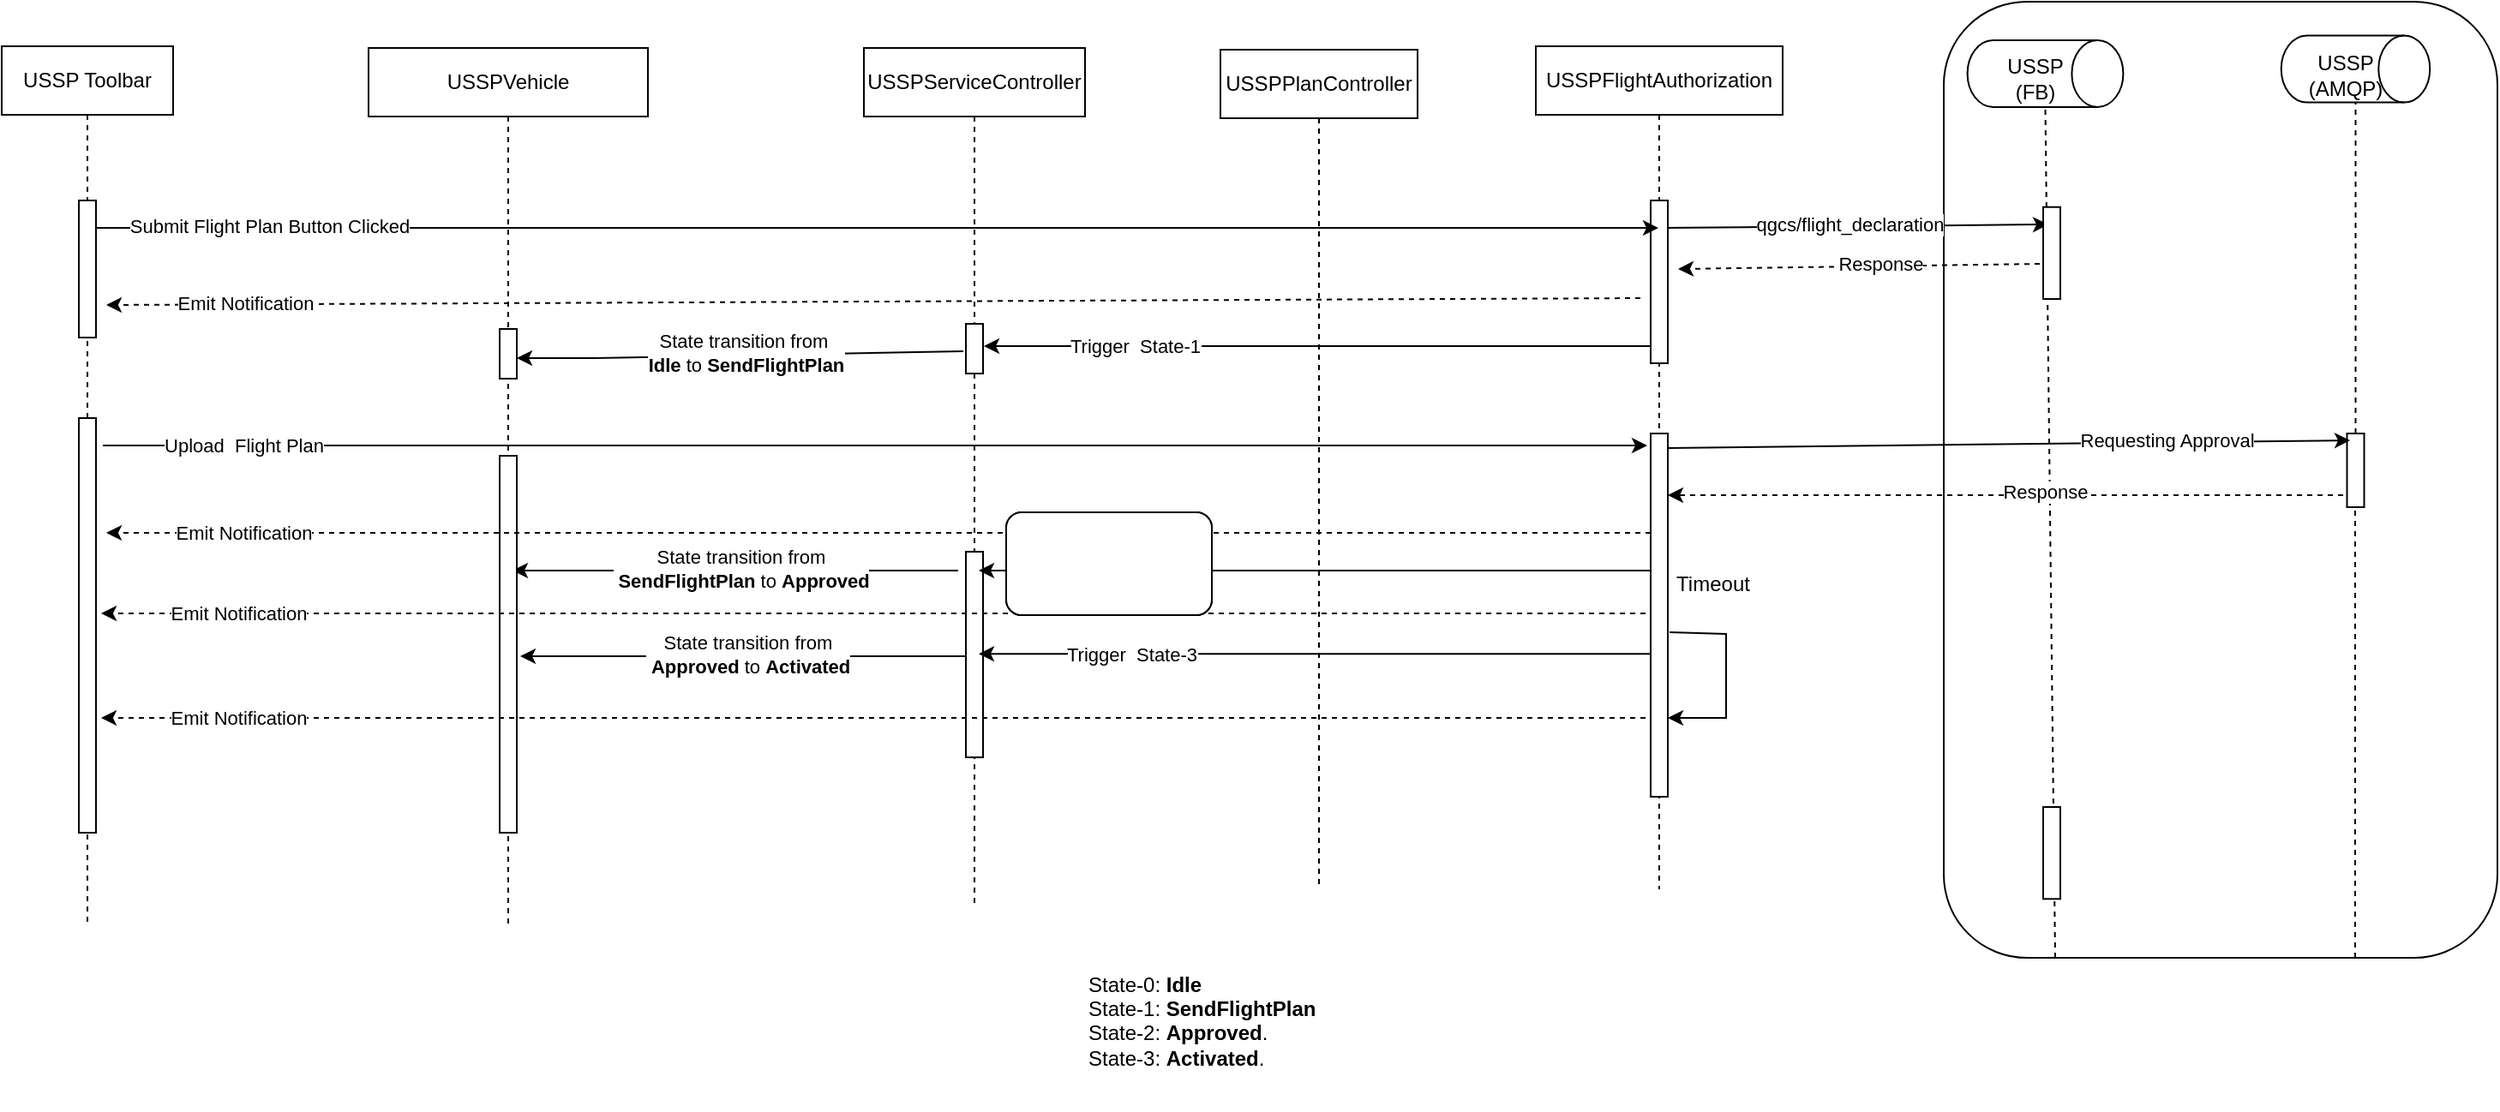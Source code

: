 <mxfile version="22.0.3" type="device">
  <diagram name="Page-1" id="rgzYKHya9oizqAIKKXlI">
    <mxGraphModel dx="3054" dy="1363" grid="1" gridSize="10" guides="1" tooltips="1" connect="1" arrows="1" fold="1" page="1" pageScale="1" pageWidth="850" pageHeight="1100" math="0" shadow="0">
      <root>
        <mxCell id="0" />
        <mxCell id="1" parent="0" />
        <mxCell id="KI7-48ItUX7r2pZbDz1g-1" value="" style="rounded=1;whiteSpace=wrap;html=1;" vertex="1" parent="1">
          <mxGeometry x="57" y="92" width="323" height="558" as="geometry" />
        </mxCell>
        <mxCell id="KI7-48ItUX7r2pZbDz1g-2" value="USSPFlightAuthorization" style="shape=umlLifeline;perimeter=lifelinePerimeter;whiteSpace=wrap;html=1;container=1;collapsible=0;recursiveResize=0;outlineConnect=0;" vertex="1" parent="1">
          <mxGeometry x="-181" y="118" width="144" height="492" as="geometry" />
        </mxCell>
        <mxCell id="KI7-48ItUX7r2pZbDz1g-3" value="" style="endArrow=classic;html=1;rounded=0;" edge="1" parent="KI7-48ItUX7r2pZbDz1g-2">
          <mxGeometry width="50" height="50" relative="1" as="geometry">
            <mxPoint x="74" y="106" as="sourcePoint" />
            <mxPoint x="299" y="104" as="targetPoint" />
          </mxGeometry>
        </mxCell>
        <mxCell id="KI7-48ItUX7r2pZbDz1g-4" value="&lt;div tabindex=&quot;0&quot; role=&quot;button&quot; style=&quot;font-size: 11px;&quot;&gt;&lt;div class=&quot;sc-hHOBiw iHxTBu&quot; style=&quot;font-size: 11px;&quot;&gt;qgcs/flight_declaration&lt;/div&gt;&lt;/div&gt;" style="edgeLabel;html=1;align=center;verticalAlign=middle;resizable=0;points=[];" connectable="0" vertex="1" parent="KI7-48ItUX7r2pZbDz1g-3">
          <mxGeometry x="-0.031" y="1" relative="1" as="geometry">
            <mxPoint as="offset" />
          </mxGeometry>
        </mxCell>
        <mxCell id="KI7-48ItUX7r2pZbDz1g-5" value="" style="html=1;points=[];perimeter=orthogonalPerimeter;outlineConnect=0;targetShapes=umlLifeline;portConstraint=eastwest;newEdgeStyle={&quot;edgeStyle&quot;:&quot;elbowEdgeStyle&quot;,&quot;elbow&quot;:&quot;vertical&quot;,&quot;curved&quot;:0,&quot;rounded&quot;:0};" vertex="1" parent="KI7-48ItUX7r2pZbDz1g-2">
          <mxGeometry x="67" y="90" width="10" height="95" as="geometry" />
        </mxCell>
        <mxCell id="KI7-48ItUX7r2pZbDz1g-6" value="" style="html=1;points=[];perimeter=orthogonalPerimeter;outlineConnect=0;targetShapes=umlLifeline;portConstraint=eastwest;newEdgeStyle={&quot;edgeStyle&quot;:&quot;elbowEdgeStyle&quot;,&quot;elbow&quot;:&quot;vertical&quot;,&quot;curved&quot;:0,&quot;rounded&quot;:0};" vertex="1" parent="KI7-48ItUX7r2pZbDz1g-2">
          <mxGeometry x="67" y="226" width="10" height="212" as="geometry" />
        </mxCell>
        <mxCell id="KI7-48ItUX7r2pZbDz1g-7" value="" style="endArrow=classic;html=1;rounded=0;" edge="1" parent="KI7-48ItUX7r2pZbDz1g-2" target="KI7-48ItUX7r2pZbDz1g-6">
          <mxGeometry width="50" height="50" relative="1" as="geometry">
            <mxPoint x="78" y="342" as="sourcePoint" />
            <mxPoint x="77" y="368" as="targetPoint" />
            <Array as="points">
              <mxPoint x="111" y="343" />
              <mxPoint x="111" y="392" />
            </Array>
          </mxGeometry>
        </mxCell>
        <mxCell id="KI7-48ItUX7r2pZbDz1g-8" value="Timeout" style="text;html=1;align=center;verticalAlign=middle;resizable=0;points=[];autosize=1;strokeColor=none;fillColor=none;" vertex="1" parent="KI7-48ItUX7r2pZbDz1g-2">
          <mxGeometry x="72" y="301" width="61" height="26" as="geometry" />
        </mxCell>
        <mxCell id="KI7-48ItUX7r2pZbDz1g-9" value="USSPPlanController" style="shape=umlLifeline;perimeter=lifelinePerimeter;whiteSpace=wrap;html=1;container=1;collapsible=0;recursiveResize=0;outlineConnect=0;" vertex="1" parent="1">
          <mxGeometry x="-365" y="120" width="115" height="490" as="geometry" />
        </mxCell>
        <mxCell id="KI7-48ItUX7r2pZbDz1g-10" value="USSPServiceController" style="shape=umlLifeline;perimeter=lifelinePerimeter;whiteSpace=wrap;html=1;container=1;collapsible=0;recursiveResize=0;outlineConnect=0;" vertex="1" parent="1">
          <mxGeometry x="-573" y="119" width="129" height="501" as="geometry" />
        </mxCell>
        <mxCell id="KI7-48ItUX7r2pZbDz1g-11" value="" style="html=1;points=[];perimeter=orthogonalPerimeter;outlineConnect=0;targetShapes=umlLifeline;portConstraint=eastwest;newEdgeStyle={&quot;edgeStyle&quot;:&quot;elbowEdgeStyle&quot;,&quot;elbow&quot;:&quot;vertical&quot;,&quot;curved&quot;:0,&quot;rounded&quot;:0};" vertex="1" parent="KI7-48ItUX7r2pZbDz1g-10">
          <mxGeometry x="59.5" y="161" width="10" height="29" as="geometry" />
        </mxCell>
        <mxCell id="KI7-48ItUX7r2pZbDz1g-12" value="" style="endArrow=classic;html=1;rounded=0;" edge="1" parent="KI7-48ItUX7r2pZbDz1g-10">
          <mxGeometry width="50" height="50" relative="1" as="geometry">
            <mxPoint x="55" y="305" as="sourcePoint" />
            <mxPoint x="-205" y="305" as="targetPoint" />
          </mxGeometry>
        </mxCell>
        <mxCell id="KI7-48ItUX7r2pZbDz1g-13" value="&lt;div&gt;State transition from&lt;/div&gt;&lt;div&gt;&amp;nbsp;&lt;b&gt;SendFlightPlan&lt;/b&gt; to &lt;b&gt;Approved&lt;/b&gt;&lt;br&gt;&lt;/div&gt;" style="edgeLabel;html=1;align=center;verticalAlign=middle;resizable=0;points=[];" connectable="0" vertex="1" parent="KI7-48ItUX7r2pZbDz1g-12">
          <mxGeometry x="-0.113" y="-2" relative="1" as="geometry">
            <mxPoint x="-12" y="1" as="offset" />
          </mxGeometry>
        </mxCell>
        <mxCell id="KI7-48ItUX7r2pZbDz1g-14" value="" style="endArrow=classic;html=1;rounded=0;" edge="1" parent="KI7-48ItUX7r2pZbDz1g-10">
          <mxGeometry width="50" height="50" relative="1" as="geometry">
            <mxPoint x="59.5" y="355" as="sourcePoint" />
            <mxPoint x="-200.5" y="355" as="targetPoint" />
          </mxGeometry>
        </mxCell>
        <mxCell id="KI7-48ItUX7r2pZbDz1g-15" value="&lt;div&gt;State transition from&lt;/div&gt;&lt;div&gt;&amp;nbsp;&lt;b&gt;Approved&lt;/b&gt; to &lt;b&gt;Activated&lt;/b&gt;&lt;br&gt;&lt;/div&gt;" style="edgeLabel;html=1;align=center;verticalAlign=middle;resizable=0;points=[];" connectable="0" vertex="1" parent="KI7-48ItUX7r2pZbDz1g-14">
          <mxGeometry x="-0.113" y="-2" relative="1" as="geometry">
            <mxPoint x="-12" y="1" as="offset" />
          </mxGeometry>
        </mxCell>
        <mxCell id="KI7-48ItUX7r2pZbDz1g-16" value="" style="html=1;points=[];perimeter=orthogonalPerimeter;outlineConnect=0;targetShapes=umlLifeline;portConstraint=eastwest;newEdgeStyle={&quot;edgeStyle&quot;:&quot;elbowEdgeStyle&quot;,&quot;elbow&quot;:&quot;vertical&quot;,&quot;curved&quot;:0,&quot;rounded&quot;:0};" vertex="1" parent="KI7-48ItUX7r2pZbDz1g-10">
          <mxGeometry x="59.5" y="294" width="10" height="120" as="geometry" />
        </mxCell>
        <mxCell id="KI7-48ItUX7r2pZbDz1g-17" value="USSPVehicle" style="shape=umlLifeline;perimeter=lifelinePerimeter;whiteSpace=wrap;html=1;container=1;collapsible=0;recursiveResize=0;outlineConnect=0;" vertex="1" parent="1">
          <mxGeometry x="-862" y="119" width="163" height="511" as="geometry" />
        </mxCell>
        <mxCell id="KI7-48ItUX7r2pZbDz1g-18" value="" style="html=1;points=[];perimeter=orthogonalPerimeter;outlineConnect=0;targetShapes=umlLifeline;portConstraint=eastwest;newEdgeStyle={&quot;edgeStyle&quot;:&quot;elbowEdgeStyle&quot;,&quot;elbow&quot;:&quot;vertical&quot;,&quot;curved&quot;:0,&quot;rounded&quot;:0};" vertex="1" parent="KI7-48ItUX7r2pZbDz1g-17">
          <mxGeometry x="76.5" y="238" width="10" height="220" as="geometry" />
        </mxCell>
        <mxCell id="KI7-48ItUX7r2pZbDz1g-19" value="USSP Toolbar" style="shape=umlLifeline;perimeter=lifelinePerimeter;whiteSpace=wrap;html=1;container=1;collapsible=0;recursiveResize=0;outlineConnect=0;" vertex="1" parent="1">
          <mxGeometry x="-1076" y="118" width="100" height="512" as="geometry" />
        </mxCell>
        <mxCell id="KI7-48ItUX7r2pZbDz1g-20" value="" style="endArrow=classic;html=1;rounded=0;" edge="1" parent="KI7-48ItUX7r2pZbDz1g-19" target="KI7-48ItUX7r2pZbDz1g-2">
          <mxGeometry width="50" height="50" relative="1" as="geometry">
            <mxPoint x="53" y="106" as="sourcePoint" />
            <mxPoint x="898" y="104" as="targetPoint" />
          </mxGeometry>
        </mxCell>
        <mxCell id="KI7-48ItUX7r2pZbDz1g-21" value="Submit Flight Plan Button Clicked" style="edgeLabel;html=1;align=center;verticalAlign=middle;resizable=0;points=[];" connectable="0" vertex="1" parent="KI7-48ItUX7r2pZbDz1g-20">
          <mxGeometry x="-0.866" y="2" relative="1" as="geometry">
            <mxPoint x="42" y="1" as="offset" />
          </mxGeometry>
        </mxCell>
        <mxCell id="KI7-48ItUX7r2pZbDz1g-22" value="" style="html=1;points=[];perimeter=orthogonalPerimeter;outlineConnect=0;targetShapes=umlLifeline;portConstraint=eastwest;newEdgeStyle={&quot;edgeStyle&quot;:&quot;elbowEdgeStyle&quot;,&quot;elbow&quot;:&quot;vertical&quot;,&quot;curved&quot;:0,&quot;rounded&quot;:0};" vertex="1" parent="KI7-48ItUX7r2pZbDz1g-19">
          <mxGeometry x="45" y="90" width="10" height="80" as="geometry" />
        </mxCell>
        <mxCell id="KI7-48ItUX7r2pZbDz1g-23" value="" style="html=1;points=[];perimeter=orthogonalPerimeter;outlineConnect=0;targetShapes=umlLifeline;portConstraint=eastwest;newEdgeStyle={&quot;edgeStyle&quot;:&quot;elbowEdgeStyle&quot;,&quot;elbow&quot;:&quot;vertical&quot;,&quot;curved&quot;:0,&quot;rounded&quot;:0};" vertex="1" parent="KI7-48ItUX7r2pZbDz1g-19">
          <mxGeometry x="45" y="217" width="10" height="242" as="geometry" />
        </mxCell>
        <mxCell id="KI7-48ItUX7r2pZbDz1g-24" value="" style="group" connectable="0" vertex="1" parent="1">
          <mxGeometry x="57" y="119" width="118.5" height="553" as="geometry" />
        </mxCell>
        <mxCell id="KI7-48ItUX7r2pZbDz1g-25" value="" style="group" connectable="0" vertex="1" parent="KI7-48ItUX7r2pZbDz1g-24">
          <mxGeometry width="118.5" height="37.985" as="geometry" />
        </mxCell>
        <mxCell id="KI7-48ItUX7r2pZbDz1g-26" value="" style="shape=cylinder3;whiteSpace=wrap;html=1;boundedLbl=1;backgroundOutline=1;size=15;rotation=90;" vertex="1" parent="KI7-48ItUX7r2pZbDz1g-25">
          <mxGeometry x="39.75" y="-30.488" width="39" height="90.888" as="geometry" />
        </mxCell>
        <mxCell id="KI7-48ItUX7r2pZbDz1g-27" value="&lt;div&gt;USSP&lt;/div&gt;&lt;div&gt;(FB)&lt;/div&gt;" style="text;html=1;align=center;verticalAlign=middle;resizable=0;points=[];autosize=1;strokeColor=none;fillColor=none;" vertex="1" parent="KI7-48ItUX7r2pZbDz1g-25">
          <mxGeometry x="23" y="-2.015" width="60" height="40" as="geometry" />
        </mxCell>
        <mxCell id="KI7-48ItUX7r2pZbDz1g-28" value="" style="endArrow=none;dashed=1;html=1;rounded=0;entryX=1;entryY=0.5;entryDx=0;entryDy=0;entryPerimeter=0;" edge="1" parent="KI7-48ItUX7r2pZbDz1g-24" target="KI7-48ItUX7r2pZbDz1g-26">
          <mxGeometry width="50" height="50" relative="1" as="geometry">
            <mxPoint x="65" y="531" as="sourcePoint" />
            <mxPoint x="53" y="69.029" as="targetPoint" />
          </mxGeometry>
        </mxCell>
        <mxCell id="KI7-48ItUX7r2pZbDz1g-29" value="" style="html=1;points=[];perimeter=orthogonalPerimeter;outlineConnect=0;targetShapes=umlLifeline;portConstraint=eastwest;newEdgeStyle={&quot;edgeStyle&quot;:&quot;elbowEdgeStyle&quot;,&quot;elbow&quot;:&quot;vertical&quot;,&quot;curved&quot;:0,&quot;rounded&quot;:0};" vertex="1" parent="KI7-48ItUX7r2pZbDz1g-24">
          <mxGeometry x="58" y="92.854" width="10" height="53.649" as="geometry" />
        </mxCell>
        <mxCell id="KI7-48ItUX7r2pZbDz1g-30" value="" style="html=1;points=[];perimeter=orthogonalPerimeter;outlineConnect=0;targetShapes=umlLifeline;portConstraint=eastwest;newEdgeStyle={&quot;edgeStyle&quot;:&quot;elbowEdgeStyle&quot;,&quot;elbow&quot;:&quot;vertical&quot;,&quot;curved&quot;:0,&quot;rounded&quot;:0};" vertex="1" parent="KI7-48ItUX7r2pZbDz1g-24">
          <mxGeometry x="58" y="443.004" width="10" height="53.649" as="geometry" />
        </mxCell>
        <mxCell id="KI7-48ItUX7r2pZbDz1g-31" value="" style="group" connectable="0" vertex="1" parent="1">
          <mxGeometry x="238" y="117" width="118.5" height="528" as="geometry" />
        </mxCell>
        <mxCell id="KI7-48ItUX7r2pZbDz1g-32" value="" style="group" connectable="0" vertex="1" parent="KI7-48ItUX7r2pZbDz1g-31">
          <mxGeometry width="118.5" height="37.76" as="geometry" />
        </mxCell>
        <mxCell id="KI7-48ItUX7r2pZbDz1g-33" value="" style="shape=cylinder3;whiteSpace=wrap;html=1;boundedLbl=1;backgroundOutline=1;size=15;rotation=90;" vertex="1" parent="KI7-48ItUX7r2pZbDz1g-32">
          <mxGeometry x="39.75" y="-29.11" width="39" height="86.779" as="geometry" />
        </mxCell>
        <mxCell id="KI7-48ItUX7r2pZbDz1g-34" value="&lt;div&gt;USSP&lt;/div&gt;&lt;div&gt;(AMQP)&lt;/div&gt;" style="text;html=1;align=center;verticalAlign=middle;resizable=0;points=[];autosize=1;strokeColor=none;fillColor=none;" vertex="1" parent="KI7-48ItUX7r2pZbDz1g-32">
          <mxGeometry x="18" y="-2.24" width="70" height="40" as="geometry" />
        </mxCell>
        <mxCell id="KI7-48ItUX7r2pZbDz1g-35" value="" style="endArrow=none;dashed=1;html=1;rounded=0;entryX=1;entryY=0.5;entryDx=0;entryDy=0;entryPerimeter=0;" edge="1" parent="KI7-48ItUX7r2pZbDz1g-31" source="KI7-48ItUX7r2pZbDz1g-37" target="KI7-48ItUX7r2pZbDz1g-33">
          <mxGeometry width="50" height="50" relative="1" as="geometry">
            <mxPoint x="65" y="528" as="sourcePoint" />
            <mxPoint x="53" y="65.908" as="targetPoint" />
          </mxGeometry>
        </mxCell>
        <mxCell id="KI7-48ItUX7r2pZbDz1g-36" value="" style="endArrow=none;dashed=1;html=1;rounded=0;" edge="1" parent="KI7-48ItUX7r2pZbDz1g-31" target="KI7-48ItUX7r2pZbDz1g-37">
          <mxGeometry width="50" height="50" relative="1" as="geometry">
            <mxPoint x="59" y="533" as="sourcePoint" />
            <mxPoint x="297" y="151" as="targetPoint" />
            <Array as="points">
              <mxPoint x="59" y="351" />
            </Array>
          </mxGeometry>
        </mxCell>
        <mxCell id="KI7-48ItUX7r2pZbDz1g-37" value="" style="html=1;points=[];perimeter=orthogonalPerimeter;outlineConnect=0;targetShapes=umlLifeline;portConstraint=eastwest;newEdgeStyle={&quot;edgeStyle&quot;:&quot;elbowEdgeStyle&quot;,&quot;elbow&quot;:&quot;vertical&quot;,&quot;curved&quot;:0,&quot;rounded&quot;:0};" vertex="1" parent="KI7-48ItUX7r2pZbDz1g-31">
          <mxGeometry x="54.25" y="227" width="10" height="43" as="geometry" />
        </mxCell>
        <mxCell id="KI7-48ItUX7r2pZbDz1g-38" value="" style="endArrow=classic;html=1;rounded=0;dashed=1;" edge="1" parent="1">
          <mxGeometry width="50" height="50" relative="1" as="geometry">
            <mxPoint x="113" y="245" as="sourcePoint" />
            <mxPoint x="-98" y="248" as="targetPoint" />
          </mxGeometry>
        </mxCell>
        <mxCell id="KI7-48ItUX7r2pZbDz1g-39" value="Response" style="edgeLabel;html=1;align=center;verticalAlign=middle;resizable=0;points=[];" connectable="0" vertex="1" parent="KI7-48ItUX7r2pZbDz1g-38">
          <mxGeometry x="-0.113" y="-2" relative="1" as="geometry">
            <mxPoint as="offset" />
          </mxGeometry>
        </mxCell>
        <mxCell id="KI7-48ItUX7r2pZbDz1g-40" value="" style="endArrow=classic;html=1;rounded=0;dashed=1;" edge="1" parent="1">
          <mxGeometry width="50" height="50" relative="1" as="geometry">
            <mxPoint x="-120" y="265" as="sourcePoint" />
            <mxPoint x="-1015" y="269" as="targetPoint" />
          </mxGeometry>
        </mxCell>
        <mxCell id="KI7-48ItUX7r2pZbDz1g-41" value="Emit Notification" style="edgeLabel;html=1;align=center;verticalAlign=middle;resizable=0;points=[];" connectable="0" vertex="1" parent="KI7-48ItUX7r2pZbDz1g-40">
          <mxGeometry x="-0.113" y="-2" relative="1" as="geometry">
            <mxPoint x="-417" y="3" as="offset" />
          </mxGeometry>
        </mxCell>
        <mxCell id="KI7-48ItUX7r2pZbDz1g-42" value="" style="endArrow=classic;html=1;rounded=0;" edge="1" parent="1">
          <mxGeometry width="50" height="50" relative="1" as="geometry">
            <mxPoint x="-114" y="293" as="sourcePoint" />
            <mxPoint x="-503" y="293" as="targetPoint" />
          </mxGeometry>
        </mxCell>
        <mxCell id="KI7-48ItUX7r2pZbDz1g-43" value="Trigger&amp;nbsp; State-1" style="edgeLabel;html=1;align=center;verticalAlign=middle;resizable=0;points=[];" connectable="0" vertex="1" parent="KI7-48ItUX7r2pZbDz1g-42">
          <mxGeometry x="-0.113" y="-2" relative="1" as="geometry">
            <mxPoint x="-129" y="2" as="offset" />
          </mxGeometry>
        </mxCell>
        <mxCell id="KI7-48ItUX7r2pZbDz1g-44" value="" style="endArrow=classic;html=1;rounded=0;" edge="1" parent="1">
          <mxGeometry width="50" height="50" relative="1" as="geometry">
            <mxPoint x="-1017" y="351" as="sourcePoint" />
            <mxPoint x="-116" y="351" as="targetPoint" />
          </mxGeometry>
        </mxCell>
        <mxCell id="KI7-48ItUX7r2pZbDz1g-45" value="Upload&amp;nbsp; Flight Plan" style="edgeLabel;html=1;align=center;verticalAlign=middle;resizable=0;points=[];" connectable="0" vertex="1" parent="KI7-48ItUX7r2pZbDz1g-44">
          <mxGeometry x="-0.866" y="2" relative="1" as="geometry">
            <mxPoint x="21" y="2" as="offset" />
          </mxGeometry>
        </mxCell>
        <mxCell id="KI7-48ItUX7r2pZbDz1g-46" value="" style="endArrow=classic;html=1;rounded=0;dashed=1;" edge="1" parent="1">
          <mxGeometry width="50" height="50" relative="1" as="geometry">
            <mxPoint x="290" y="380" as="sourcePoint" />
            <mxPoint x="-104" y="380" as="targetPoint" />
          </mxGeometry>
        </mxCell>
        <mxCell id="KI7-48ItUX7r2pZbDz1g-47" value="Response" style="edgeLabel;html=1;align=center;verticalAlign=middle;resizable=0;points=[];" connectable="0" vertex="1" parent="KI7-48ItUX7r2pZbDz1g-46">
          <mxGeometry x="-0.113" y="-2" relative="1" as="geometry">
            <mxPoint as="offset" />
          </mxGeometry>
        </mxCell>
        <mxCell id="KI7-48ItUX7r2pZbDz1g-48" value="" style="endArrow=classic;html=1;rounded=0;dashed=1;" edge="1" parent="1">
          <mxGeometry width="50" height="50" relative="1" as="geometry">
            <mxPoint x="-114.0" y="402" as="sourcePoint" />
            <mxPoint x="-1015" y="402" as="targetPoint" />
          </mxGeometry>
        </mxCell>
        <mxCell id="KI7-48ItUX7r2pZbDz1g-49" value="Emit Notification" style="edgeLabel;html=1;align=center;verticalAlign=middle;resizable=0;points=[];" connectable="0" vertex="1" parent="KI7-48ItUX7r2pZbDz1g-48">
          <mxGeometry x="-0.113" y="-2" relative="1" as="geometry">
            <mxPoint x="-422" y="2" as="offset" />
          </mxGeometry>
        </mxCell>
        <mxCell id="KI7-48ItUX7r2pZbDz1g-50" value="" style="endArrow=classic;html=1;rounded=0;dashed=1;" edge="1" parent="1" source="KI7-48ItUX7r2pZbDz1g-53" target="KI7-48ItUX7r2pZbDz1g-17">
          <mxGeometry width="50" height="50" relative="1" as="geometry">
            <mxPoint x="-515" y="296" as="sourcePoint" />
            <mxPoint x="-741" y="296" as="targetPoint" />
          </mxGeometry>
        </mxCell>
        <mxCell id="KI7-48ItUX7r2pZbDz1g-51" value="" style="endArrow=classic;html=1;rounded=0;" edge="1" parent="1" target="KI7-48ItUX7r2pZbDz1g-53">
          <mxGeometry width="50" height="50" relative="1" as="geometry">
            <mxPoint x="-515" y="296" as="sourcePoint" />
            <mxPoint x="-781" y="296" as="targetPoint" />
            <Array as="points">
              <mxPoint x="-730" y="300" />
            </Array>
          </mxGeometry>
        </mxCell>
        <mxCell id="KI7-48ItUX7r2pZbDz1g-52" value="&lt;div&gt;State transition from&amp;nbsp;&lt;/div&gt;&lt;div&gt;&lt;b&gt;Idle&lt;/b&gt; to &lt;b&gt;SendFlightPlan&lt;/b&gt;&lt;/div&gt;" style="edgeLabel;html=1;align=center;verticalAlign=middle;resizable=0;points=[];" connectable="0" vertex="1" parent="KI7-48ItUX7r2pZbDz1g-51">
          <mxGeometry x="-0.113" y="-2" relative="1" as="geometry">
            <mxPoint x="-12" y="1" as="offset" />
          </mxGeometry>
        </mxCell>
        <mxCell id="KI7-48ItUX7r2pZbDz1g-53" value="" style="html=1;points=[];perimeter=orthogonalPerimeter;outlineConnect=0;targetShapes=umlLifeline;portConstraint=eastwest;newEdgeStyle={&quot;edgeStyle&quot;:&quot;elbowEdgeStyle&quot;,&quot;elbow&quot;:&quot;vertical&quot;,&quot;curved&quot;:0,&quot;rounded&quot;:0};" vertex="1" parent="1">
          <mxGeometry x="-785.5" y="283" width="10" height="29" as="geometry" />
        </mxCell>
        <mxCell id="KI7-48ItUX7r2pZbDz1g-54" value="" style="endArrow=classic;html=1;rounded=0;entryX=0.535;entryY=0.261;entryDx=0;entryDy=0;entryPerimeter=0;" edge="1" parent="1">
          <mxGeometry width="50" height="50" relative="1" as="geometry">
            <mxPoint x="-114" y="424" as="sourcePoint" />
            <mxPoint x="-506" y="424" as="targetPoint" />
          </mxGeometry>
        </mxCell>
        <mxCell id="KI7-48ItUX7r2pZbDz1g-55" value="Trigger&amp;nbsp; State-2" style="edgeLabel;html=1;align=center;verticalAlign=middle;resizable=0;points=[];" connectable="0" vertex="1" parent="KI7-48ItUX7r2pZbDz1g-54">
          <mxGeometry x="-0.113" y="-2" relative="1" as="geometry">
            <mxPoint x="-129" y="2" as="offset" />
          </mxGeometry>
        </mxCell>
        <mxCell id="KI7-48ItUX7r2pZbDz1g-56" value="" style="endArrow=classic;html=1;rounded=0;entryX=0.535;entryY=0.261;entryDx=0;entryDy=0;entryPerimeter=0;" edge="1" parent="1">
          <mxGeometry width="50" height="50" relative="1" as="geometry">
            <mxPoint x="-114" y="472.57" as="sourcePoint" />
            <mxPoint x="-506" y="472.57" as="targetPoint" />
          </mxGeometry>
        </mxCell>
        <mxCell id="KI7-48ItUX7r2pZbDz1g-57" value="Trigger&amp;nbsp; State-3" style="edgeLabel;html=1;align=center;verticalAlign=middle;resizable=0;points=[];" connectable="0" vertex="1" parent="KI7-48ItUX7r2pZbDz1g-56">
          <mxGeometry x="-0.113" y="-2" relative="1" as="geometry">
            <mxPoint x="-129" y="2" as="offset" />
          </mxGeometry>
        </mxCell>
        <mxCell id="KI7-48ItUX7r2pZbDz1g-58" value="" style="endArrow=classic;html=1;rounded=0;dashed=1;" edge="1" parent="1">
          <mxGeometry width="50" height="50" relative="1" as="geometry">
            <mxPoint x="-117.0" y="449" as="sourcePoint" />
            <mxPoint x="-1018" y="449" as="targetPoint" />
          </mxGeometry>
        </mxCell>
        <mxCell id="KI7-48ItUX7r2pZbDz1g-59" value="Emit Notification" style="edgeLabel;html=1;align=center;verticalAlign=middle;resizable=0;points=[];" connectable="0" vertex="1" parent="KI7-48ItUX7r2pZbDz1g-58">
          <mxGeometry x="-0.113" y="-2" relative="1" as="geometry">
            <mxPoint x="-422" y="2" as="offset" />
          </mxGeometry>
        </mxCell>
        <mxCell id="KI7-48ItUX7r2pZbDz1g-60" value="" style="endArrow=classic;html=1;rounded=0;dashed=1;" edge="1" parent="1">
          <mxGeometry width="50" height="50" relative="1" as="geometry">
            <mxPoint x="-117.0" y="510" as="sourcePoint" />
            <mxPoint x="-1018" y="510" as="targetPoint" />
          </mxGeometry>
        </mxCell>
        <mxCell id="KI7-48ItUX7r2pZbDz1g-61" value="Emit Notification" style="edgeLabel;html=1;align=center;verticalAlign=middle;resizable=0;points=[];" connectable="0" vertex="1" parent="KI7-48ItUX7r2pZbDz1g-60">
          <mxGeometry x="-0.113" y="-2" relative="1" as="geometry">
            <mxPoint x="-422" y="2" as="offset" />
          </mxGeometry>
        </mxCell>
        <mxCell id="KI7-48ItUX7r2pZbDz1g-62" value="&lt;div align=&quot;left&quot;&gt;State-0: &lt;b&gt;Idle&lt;/b&gt;&lt;/div&gt;&lt;div align=&quot;left&quot;&gt;State-1: &lt;b&gt;SendFlightPlan&lt;/b&gt;&lt;/div&gt;&lt;div align=&quot;left&quot;&gt;State-2: &lt;b&gt;Approved&lt;/b&gt;.&lt;/div&gt;&lt;div align=&quot;left&quot;&gt;State-3: &lt;b&gt;Activated&lt;/b&gt;.&lt;/div&gt;&lt;div align=&quot;left&quot;&gt;&lt;br&gt;&lt;/div&gt;" style="text;html=1;align=left;verticalAlign=middle;resizable=0;points=[];autosize=1;strokeColor=none;fillColor=none;" vertex="1" parent="1">
          <mxGeometry x="-444" y="649" width="160" height="90" as="geometry" />
        </mxCell>
        <mxCell id="KI7-48ItUX7r2pZbDz1g-63" value="" style="endArrow=classic;html=1;rounded=0;" edge="1" parent="1">
          <mxGeometry width="50" height="50" relative="1" as="geometry">
            <mxPoint x="-104" y="352.462" as="sourcePoint" />
            <mxPoint x="294" y="348.001" as="targetPoint" />
          </mxGeometry>
        </mxCell>
        <mxCell id="KI7-48ItUX7r2pZbDz1g-64" value="Requesting Approval" style="edgeLabel;html=1;align=center;verticalAlign=middle;resizable=0;points=[];" connectable="0" vertex="1" parent="KI7-48ItUX7r2pZbDz1g-63">
          <mxGeometry x="-0.031" y="1" relative="1" as="geometry">
            <mxPoint x="98" y="-2" as="offset" />
          </mxGeometry>
        </mxCell>
        <mxCell id="KI7-48ItUX7r2pZbDz1g-65" value="" style="rounded=1;whiteSpace=wrap;html=1;" vertex="1" parent="1">
          <mxGeometry x="-490" y="390" width="120" height="60" as="geometry" />
        </mxCell>
        <mxCell id="KI7-48ItUX7r2pZbDz1g-66" value="" style="rounded=1;whiteSpace=wrap;html=1;" vertex="1" parent="1">
          <mxGeometry x="-490" y="390" width="120" height="60" as="geometry" />
        </mxCell>
        <mxCell id="KI7-48ItUX7r2pZbDz1g-67" value="&lt;div tabindex=&quot;0&quot; role=&quot;button&quot; style=&quot;font-size: 11px;&quot;&gt;&lt;div class=&quot;sc-hHOBiw iHxTBu&quot; style=&quot;font-size: 11px;&quot;&gt;qgcs/flight_declaration&lt;/div&gt;&lt;/div&gt;" style="edgeLabel;html=1;align=center;verticalAlign=middle;resizable=0;points=[];" connectable="0" vertex="1" parent="1">
          <mxGeometry x="1.987" y="222.031" as="geometry" />
        </mxCell>
      </root>
    </mxGraphModel>
  </diagram>
</mxfile>
